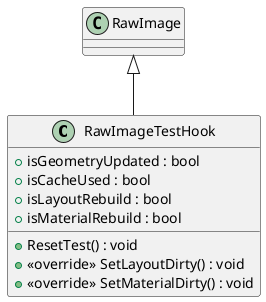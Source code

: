 @startuml
class RawImageTestHook {
    + isGeometryUpdated : bool
    + isCacheUsed : bool
    + isLayoutRebuild : bool
    + isMaterialRebuild : bool
    + ResetTest() : void
    + <<override>> SetLayoutDirty() : void
    + <<override>> SetMaterialDirty() : void
}
RawImage <|-- RawImageTestHook
@enduml
